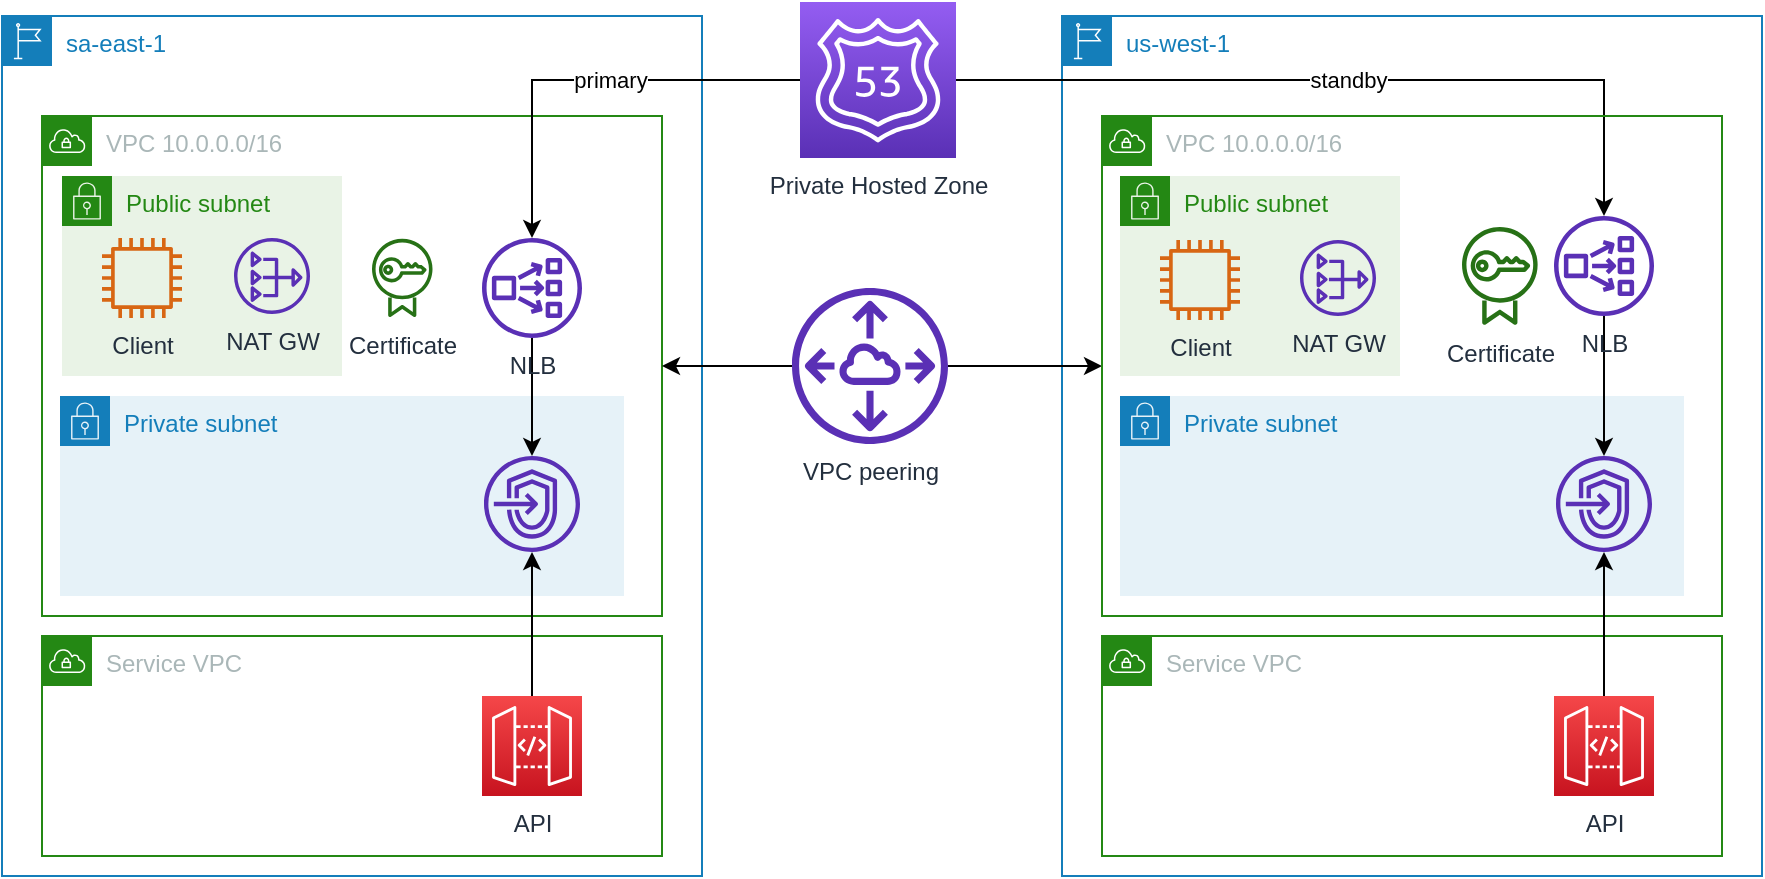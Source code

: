 <?xml version="1.0" encoding="UTF-8"?>
<mxfile version="14.8.4" type="google">
  <diagram id="m26uZY4PXE92KW5Cwaal" name="Page-1">
    <mxGraphModel dx="1026" dy="801" grid="1" gridSize="10" guides="1" tooltips="1" connect="1" arrows="1" fold="1" page="1" pageScale="1" pageWidth="1169" pageHeight="1654" math="0" shadow="0">
      <root>
        <mxCell id="0" />
        <mxCell id="1" parent="0" />
        <mxCell id="lmmXfwy7e7gXGWIqqrCF-15" value="us-west-1" style="points=[[0,0],[0.25,0],[0.5,0],[0.75,0],[1,0],[1,0.25],[1,0.5],[1,0.75],[1,1],[0.75,1],[0.5,1],[0.25,1],[0,1],[0,0.75],[0,0.5],[0,0.25]];outlineConnect=0;gradientColor=none;html=1;whiteSpace=wrap;fontSize=12;fontStyle=0;shape=mxgraph.aws4.group;grIcon=mxgraph.aws4.group_region;strokeColor=#147EBA;fillColor=none;verticalAlign=top;align=left;spacingLeft=30;fontColor=#147EBA;dashed=0;" parent="1" vertex="1">
          <mxGeometry x="680" y="150" width="350" height="430" as="geometry" />
        </mxCell>
        <mxCell id="IDQ6sd4oQdsC0rJEgm3i-1" value="sa-east-1" style="points=[[0,0],[0.25,0],[0.5,0],[0.75,0],[1,0],[1,0.25],[1,0.5],[1,0.75],[1,1],[0.75,1],[0.5,1],[0.25,1],[0,1],[0,0.75],[0,0.5],[0,0.25]];outlineConnect=0;gradientColor=none;html=1;whiteSpace=wrap;fontSize=12;fontStyle=0;shape=mxgraph.aws4.group;grIcon=mxgraph.aws4.group_region;strokeColor=#147EBA;fillColor=none;verticalAlign=top;align=left;spacingLeft=30;fontColor=#147EBA;dashed=0;" parent="1" vertex="1">
          <mxGeometry x="150" y="150" width="350" height="430" as="geometry" />
        </mxCell>
        <mxCell id="lmmXfwy7e7gXGWIqqrCF-12" value="Service VPC" style="points=[[0,0],[0.25,0],[0.5,0],[0.75,0],[1,0],[1,0.25],[1,0.5],[1,0.75],[1,1],[0.75,1],[0.5,1],[0.25,1],[0,1],[0,0.75],[0,0.5],[0,0.25]];outlineConnect=0;gradientColor=none;html=1;whiteSpace=wrap;fontSize=12;fontStyle=0;shape=mxgraph.aws4.group;grIcon=mxgraph.aws4.group_vpc;strokeColor=#248814;fillColor=none;verticalAlign=top;align=left;spacingLeft=30;fontColor=#AAB7B8;dashed=0;" parent="1" vertex="1">
          <mxGeometry x="170" y="460" width="310" height="110" as="geometry" />
        </mxCell>
        <mxCell id="IDQ6sd4oQdsC0rJEgm3i-3" value="VPC 10.0.0.0/16" style="points=[[0,0],[0.25,0],[0.5,0],[0.75,0],[1,0],[1,0.25],[1,0.5],[1,0.75],[1,1],[0.75,1],[0.5,1],[0.25,1],[0,1],[0,0.75],[0,0.5],[0,0.25]];outlineConnect=0;gradientColor=none;html=1;whiteSpace=wrap;fontSize=12;fontStyle=0;shape=mxgraph.aws4.group;grIcon=mxgraph.aws4.group_vpc;strokeColor=#248814;fillColor=none;verticalAlign=top;align=left;spacingLeft=30;fontColor=#AAB7B8;dashed=0;" parent="1" vertex="1">
          <mxGeometry x="170" y="200" width="310" height="250" as="geometry" />
        </mxCell>
        <mxCell id="IDQ6sd4oQdsC0rJEgm3i-8" style="edgeStyle=orthogonalEdgeStyle;rounded=0;orthogonalLoop=1;jettySize=auto;html=1;entryX=1;entryY=0.5;entryDx=0;entryDy=0;" parent="1" source="IDQ6sd4oQdsC0rJEgm3i-7" target="IDQ6sd4oQdsC0rJEgm3i-3" edge="1">
          <mxGeometry relative="1" as="geometry" />
        </mxCell>
        <mxCell id="IDQ6sd4oQdsC0rJEgm3i-9" style="edgeStyle=orthogonalEdgeStyle;rounded=0;orthogonalLoop=1;jettySize=auto;html=1;" parent="1" source="IDQ6sd4oQdsC0rJEgm3i-7" target="lmmXfwy7e7gXGWIqqrCF-17" edge="1">
          <mxGeometry relative="1" as="geometry">
            <mxPoint x="700" y="325" as="targetPoint" />
          </mxGeometry>
        </mxCell>
        <mxCell id="IDQ6sd4oQdsC0rJEgm3i-7" value="VPC peering" style="outlineConnect=0;fontColor=#232F3E;gradientColor=none;fillColor=#5A30B5;strokeColor=none;dashed=0;verticalLabelPosition=bottom;verticalAlign=top;align=center;html=1;fontSize=12;fontStyle=0;aspect=fixed;pointerEvents=1;shape=mxgraph.aws4.peering;" parent="1" vertex="1">
          <mxGeometry x="545" y="286" width="78" height="78" as="geometry" />
        </mxCell>
        <mxCell id="IDQ6sd4oQdsC0rJEgm3i-11" value="primary" style="edgeStyle=orthogonalEdgeStyle;rounded=0;orthogonalLoop=1;jettySize=auto;html=1;" parent="1" source="IDQ6sd4oQdsC0rJEgm3i-10" target="lmmXfwy7e7gXGWIqqrCF-8" edge="1">
          <mxGeometry x="-0.104" relative="1" as="geometry">
            <mxPoint as="offset" />
          </mxGeometry>
        </mxCell>
        <mxCell id="IDQ6sd4oQdsC0rJEgm3i-12" value="standby" style="edgeStyle=orthogonalEdgeStyle;rounded=0;orthogonalLoop=1;jettySize=auto;html=1;" parent="1" source="IDQ6sd4oQdsC0rJEgm3i-10" target="lmmXfwy7e7gXGWIqqrCF-22" edge="1">
          <mxGeometry relative="1" as="geometry">
            <mxPoint x="840" y="210" as="targetPoint" />
          </mxGeometry>
        </mxCell>
        <mxCell id="IDQ6sd4oQdsC0rJEgm3i-10" value="Private Hosted Zone" style="outlineConnect=0;fontColor=#232F3E;gradientColor=#945DF2;gradientDirection=north;fillColor=#5A30B5;strokeColor=#ffffff;dashed=0;verticalLabelPosition=bottom;verticalAlign=top;align=center;html=1;fontSize=12;fontStyle=0;aspect=fixed;shape=mxgraph.aws4.resourceIcon;resIcon=mxgraph.aws4.route_53;" parent="1" vertex="1">
          <mxGeometry x="549" y="143" width="78" height="78" as="geometry" />
        </mxCell>
        <mxCell id="IDQ6sd4oQdsC0rJEgm3i-14" value="Private subnet" style="points=[[0,0],[0.25,0],[0.5,0],[0.75,0],[1,0],[1,0.25],[1,0.5],[1,0.75],[1,1],[0.75,1],[0.5,1],[0.25,1],[0,1],[0,0.75],[0,0.5],[0,0.25]];outlineConnect=0;gradientColor=none;html=1;whiteSpace=wrap;fontSize=12;fontStyle=0;shape=mxgraph.aws4.group;grIcon=mxgraph.aws4.group_security_group;grStroke=0;strokeColor=#147EBA;fillColor=#E6F2F8;verticalAlign=top;align=left;spacingLeft=30;fontColor=#147EBA;dashed=0;" parent="1" vertex="1">
          <mxGeometry x="179" y="340" width="282" height="100" as="geometry" />
        </mxCell>
        <mxCell id="lmmXfwy7e7gXGWIqqrCF-13" style="edgeStyle=orthogonalEdgeStyle;rounded=0;orthogonalLoop=1;jettySize=auto;html=1;" parent="1" source="lmmXfwy7e7gXGWIqqrCF-7" target="lmmXfwy7e7gXGWIqqrCF-11" edge="1">
          <mxGeometry relative="1" as="geometry" />
        </mxCell>
        <mxCell id="lmmXfwy7e7gXGWIqqrCF-7" value="API" style="outlineConnect=0;fontColor=#232F3E;gradientColor=#F54749;gradientDirection=north;fillColor=#C7131F;strokeColor=#ffffff;dashed=0;verticalLabelPosition=bottom;verticalAlign=top;align=center;html=1;fontSize=12;fontStyle=0;aspect=fixed;shape=mxgraph.aws4.resourceIcon;resIcon=mxgraph.aws4.api_gateway;" parent="1" vertex="1">
          <mxGeometry x="390" y="490" width="50" height="50" as="geometry" />
        </mxCell>
        <mxCell id="lmmXfwy7e7gXGWIqqrCF-14" style="edgeStyle=orthogonalEdgeStyle;rounded=0;orthogonalLoop=1;jettySize=auto;html=1;" parent="1" source="lmmXfwy7e7gXGWIqqrCF-8" target="lmmXfwy7e7gXGWIqqrCF-11" edge="1">
          <mxGeometry relative="1" as="geometry" />
        </mxCell>
        <mxCell id="lmmXfwy7e7gXGWIqqrCF-8" value="NLB" style="outlineConnect=0;fontColor=#232F3E;gradientColor=none;fillColor=#5A30B5;strokeColor=none;dashed=0;verticalLabelPosition=bottom;verticalAlign=top;align=center;html=1;fontSize=12;fontStyle=0;aspect=fixed;pointerEvents=1;shape=mxgraph.aws4.network_load_balancer;" parent="1" vertex="1">
          <mxGeometry x="390" y="261" width="50" height="50" as="geometry" />
        </mxCell>
        <mxCell id="lmmXfwy7e7gXGWIqqrCF-11" value="" style="outlineConnect=0;fontColor=#232F3E;gradientColor=none;fillColor=#5A30B5;strokeColor=none;dashed=0;verticalLabelPosition=bottom;verticalAlign=top;align=center;html=1;fontSize=12;fontStyle=0;aspect=fixed;pointerEvents=1;shape=mxgraph.aws4.endpoints;" parent="1" vertex="1">
          <mxGeometry x="391" y="370" width="48" height="48" as="geometry" />
        </mxCell>
        <mxCell id="lmmXfwy7e7gXGWIqqrCF-16" value="Service VPC" style="points=[[0,0],[0.25,0],[0.5,0],[0.75,0],[1,0],[1,0.25],[1,0.5],[1,0.75],[1,1],[0.75,1],[0.5,1],[0.25,1],[0,1],[0,0.75],[0,0.5],[0,0.25]];outlineConnect=0;gradientColor=none;html=1;whiteSpace=wrap;fontSize=12;fontStyle=0;shape=mxgraph.aws4.group;grIcon=mxgraph.aws4.group_vpc;strokeColor=#248814;fillColor=none;verticalAlign=top;align=left;spacingLeft=30;fontColor=#AAB7B8;dashed=0;" parent="1" vertex="1">
          <mxGeometry x="700" y="460" width="310" height="110" as="geometry" />
        </mxCell>
        <mxCell id="lmmXfwy7e7gXGWIqqrCF-17" value="VPC 10.0.0.0/16" style="points=[[0,0],[0.25,0],[0.5,0],[0.75,0],[1,0],[1,0.25],[1,0.5],[1,0.75],[1,1],[0.75,1],[0.5,1],[0.25,1],[0,1],[0,0.75],[0,0.5],[0,0.25]];outlineConnect=0;gradientColor=none;html=1;whiteSpace=wrap;fontSize=12;fontStyle=0;shape=mxgraph.aws4.group;grIcon=mxgraph.aws4.group_vpc;strokeColor=#248814;fillColor=none;verticalAlign=top;align=left;spacingLeft=30;fontColor=#AAB7B8;dashed=0;" parent="1" vertex="1">
          <mxGeometry x="700" y="200" width="310" height="250" as="geometry" />
        </mxCell>
        <mxCell id="lmmXfwy7e7gXGWIqqrCF-18" value="Private subnet" style="points=[[0,0],[0.25,0],[0.5,0],[0.75,0],[1,0],[1,0.25],[1,0.5],[1,0.75],[1,1],[0.75,1],[0.5,1],[0.25,1],[0,1],[0,0.75],[0,0.5],[0,0.25]];outlineConnect=0;gradientColor=none;html=1;whiteSpace=wrap;fontSize=12;fontStyle=0;shape=mxgraph.aws4.group;grIcon=mxgraph.aws4.group_security_group;grStroke=0;strokeColor=#147EBA;fillColor=#E6F2F8;verticalAlign=top;align=left;spacingLeft=30;fontColor=#147EBA;dashed=0;" parent="1" vertex="1">
          <mxGeometry x="709" y="340" width="282" height="100" as="geometry" />
        </mxCell>
        <mxCell id="lmmXfwy7e7gXGWIqqrCF-19" style="edgeStyle=orthogonalEdgeStyle;rounded=0;orthogonalLoop=1;jettySize=auto;html=1;" parent="1" source="lmmXfwy7e7gXGWIqqrCF-20" target="lmmXfwy7e7gXGWIqqrCF-23" edge="1">
          <mxGeometry relative="1" as="geometry" />
        </mxCell>
        <mxCell id="lmmXfwy7e7gXGWIqqrCF-20" value="API" style="outlineConnect=0;fontColor=#232F3E;gradientColor=#F54749;gradientDirection=north;fillColor=#C7131F;strokeColor=#ffffff;dashed=0;verticalLabelPosition=bottom;verticalAlign=top;align=center;html=1;fontSize=12;fontStyle=0;aspect=fixed;shape=mxgraph.aws4.resourceIcon;resIcon=mxgraph.aws4.api_gateway;" parent="1" vertex="1">
          <mxGeometry x="926" y="490" width="50" height="50" as="geometry" />
        </mxCell>
        <mxCell id="lmmXfwy7e7gXGWIqqrCF-21" style="edgeStyle=orthogonalEdgeStyle;rounded=0;orthogonalLoop=1;jettySize=auto;html=1;" parent="1" source="lmmXfwy7e7gXGWIqqrCF-22" target="lmmXfwy7e7gXGWIqqrCF-23" edge="1">
          <mxGeometry relative="1" as="geometry" />
        </mxCell>
        <mxCell id="lmmXfwy7e7gXGWIqqrCF-22" value="NLB" style="outlineConnect=0;fontColor=#232F3E;gradientColor=none;fillColor=#5A30B5;strokeColor=none;dashed=0;verticalLabelPosition=bottom;verticalAlign=top;align=center;html=1;fontSize=12;fontStyle=0;aspect=fixed;pointerEvents=1;shape=mxgraph.aws4.network_load_balancer;" parent="1" vertex="1">
          <mxGeometry x="926" y="250" width="50" height="50" as="geometry" />
        </mxCell>
        <mxCell id="lmmXfwy7e7gXGWIqqrCF-23" value="" style="outlineConnect=0;fontColor=#232F3E;gradientColor=none;fillColor=#5A30B5;strokeColor=none;dashed=0;verticalLabelPosition=bottom;verticalAlign=top;align=center;html=1;fontSize=12;fontStyle=0;aspect=fixed;pointerEvents=1;shape=mxgraph.aws4.endpoints;" parent="1" vertex="1">
          <mxGeometry x="927" y="370" width="48" height="48" as="geometry" />
        </mxCell>
        <mxCell id="lmmXfwy7e7gXGWIqqrCF-25" value="Certificate" style="outlineConnect=0;fontColor=#232F3E;gradientColor=none;fillColor=#277116;strokeColor=none;dashed=0;verticalLabelPosition=bottom;verticalAlign=top;align=center;html=1;fontSize=12;fontStyle=0;aspect=fixed;pointerEvents=1;shape=mxgraph.aws4.certificate_manager;" parent="1" vertex="1">
          <mxGeometry x="335" y="261" width="30.26" height="40" as="geometry" />
        </mxCell>
        <mxCell id="lmmXfwy7e7gXGWIqqrCF-26" value="Certificate" style="outlineConnect=0;fontColor=#232F3E;gradientColor=none;fillColor=#277116;strokeColor=none;dashed=0;verticalLabelPosition=bottom;verticalAlign=top;align=center;html=1;fontSize=12;fontStyle=0;aspect=fixed;pointerEvents=1;shape=mxgraph.aws4.certificate_manager;" parent="1" vertex="1">
          <mxGeometry x="880" y="255" width="37.82" height="50" as="geometry" />
        </mxCell>
        <mxCell id="8dgGi4iEOYmhPtPlvaup-1" value="Public subnet" style="points=[[0,0],[0.25,0],[0.5,0],[0.75,0],[1,0],[1,0.25],[1,0.5],[1,0.75],[1,1],[0.75,1],[0.5,1],[0.25,1],[0,1],[0,0.75],[0,0.5],[0,0.25]];outlineConnect=0;gradientColor=none;html=1;whiteSpace=wrap;fontSize=12;fontStyle=0;shape=mxgraph.aws4.group;grIcon=mxgraph.aws4.group_security_group;grStroke=0;strokeColor=#248814;fillColor=#E9F3E6;verticalAlign=top;align=left;spacingLeft=30;fontColor=#248814;dashed=0;" parent="1" vertex="1">
          <mxGeometry x="180" y="230" width="140" height="100" as="geometry" />
        </mxCell>
        <mxCell id="8dgGi4iEOYmhPtPlvaup-2" value="NAT GW" style="outlineConnect=0;fontColor=#232F3E;gradientColor=none;fillColor=#5A30B5;strokeColor=none;dashed=0;verticalLabelPosition=bottom;verticalAlign=top;align=center;html=1;fontSize=12;fontStyle=0;aspect=fixed;pointerEvents=1;shape=mxgraph.aws4.nat_gateway;" parent="1" vertex="1">
          <mxGeometry x="266" y="261" width="38" height="38" as="geometry" />
        </mxCell>
        <mxCell id="8dgGi4iEOYmhPtPlvaup-3" value="Client" style="outlineConnect=0;fontColor=#232F3E;gradientColor=none;fillColor=#D86613;strokeColor=none;dashed=0;verticalLabelPosition=bottom;verticalAlign=top;align=center;html=1;fontSize=12;fontStyle=0;aspect=fixed;pointerEvents=1;shape=mxgraph.aws4.instance2;" parent="1" vertex="1">
          <mxGeometry x="200" y="261" width="40" height="40" as="geometry" />
        </mxCell>
        <mxCell id="8dgGi4iEOYmhPtPlvaup-4" value="Public subnet" style="points=[[0,0],[0.25,0],[0.5,0],[0.75,0],[1,0],[1,0.25],[1,0.5],[1,0.75],[1,1],[0.75,1],[0.5,1],[0.25,1],[0,1],[0,0.75],[0,0.5],[0,0.25]];outlineConnect=0;gradientColor=none;html=1;whiteSpace=wrap;fontSize=12;fontStyle=0;shape=mxgraph.aws4.group;grIcon=mxgraph.aws4.group_security_group;grStroke=0;strokeColor=#248814;fillColor=#E9F3E6;verticalAlign=top;align=left;spacingLeft=30;fontColor=#248814;dashed=0;" parent="1" vertex="1">
          <mxGeometry x="709" y="230" width="140" height="100" as="geometry" />
        </mxCell>
        <mxCell id="8dgGi4iEOYmhPtPlvaup-5" value="NAT GW" style="outlineConnect=0;fontColor=#232F3E;gradientColor=none;fillColor=#5A30B5;strokeColor=none;dashed=0;verticalLabelPosition=bottom;verticalAlign=top;align=center;html=1;fontSize=12;fontStyle=0;aspect=fixed;pointerEvents=1;shape=mxgraph.aws4.nat_gateway;" parent="1" vertex="1">
          <mxGeometry x="799" y="262" width="38" height="38" as="geometry" />
        </mxCell>
        <mxCell id="8dgGi4iEOYmhPtPlvaup-6" value="Client" style="outlineConnect=0;fontColor=#232F3E;gradientColor=none;fillColor=#D86613;strokeColor=none;dashed=0;verticalLabelPosition=bottom;verticalAlign=top;align=center;html=1;fontSize=12;fontStyle=0;aspect=fixed;pointerEvents=1;shape=mxgraph.aws4.instance2;" parent="1" vertex="1">
          <mxGeometry x="729" y="262" width="40" height="40" as="geometry" />
        </mxCell>
      </root>
    </mxGraphModel>
  </diagram>
</mxfile>

